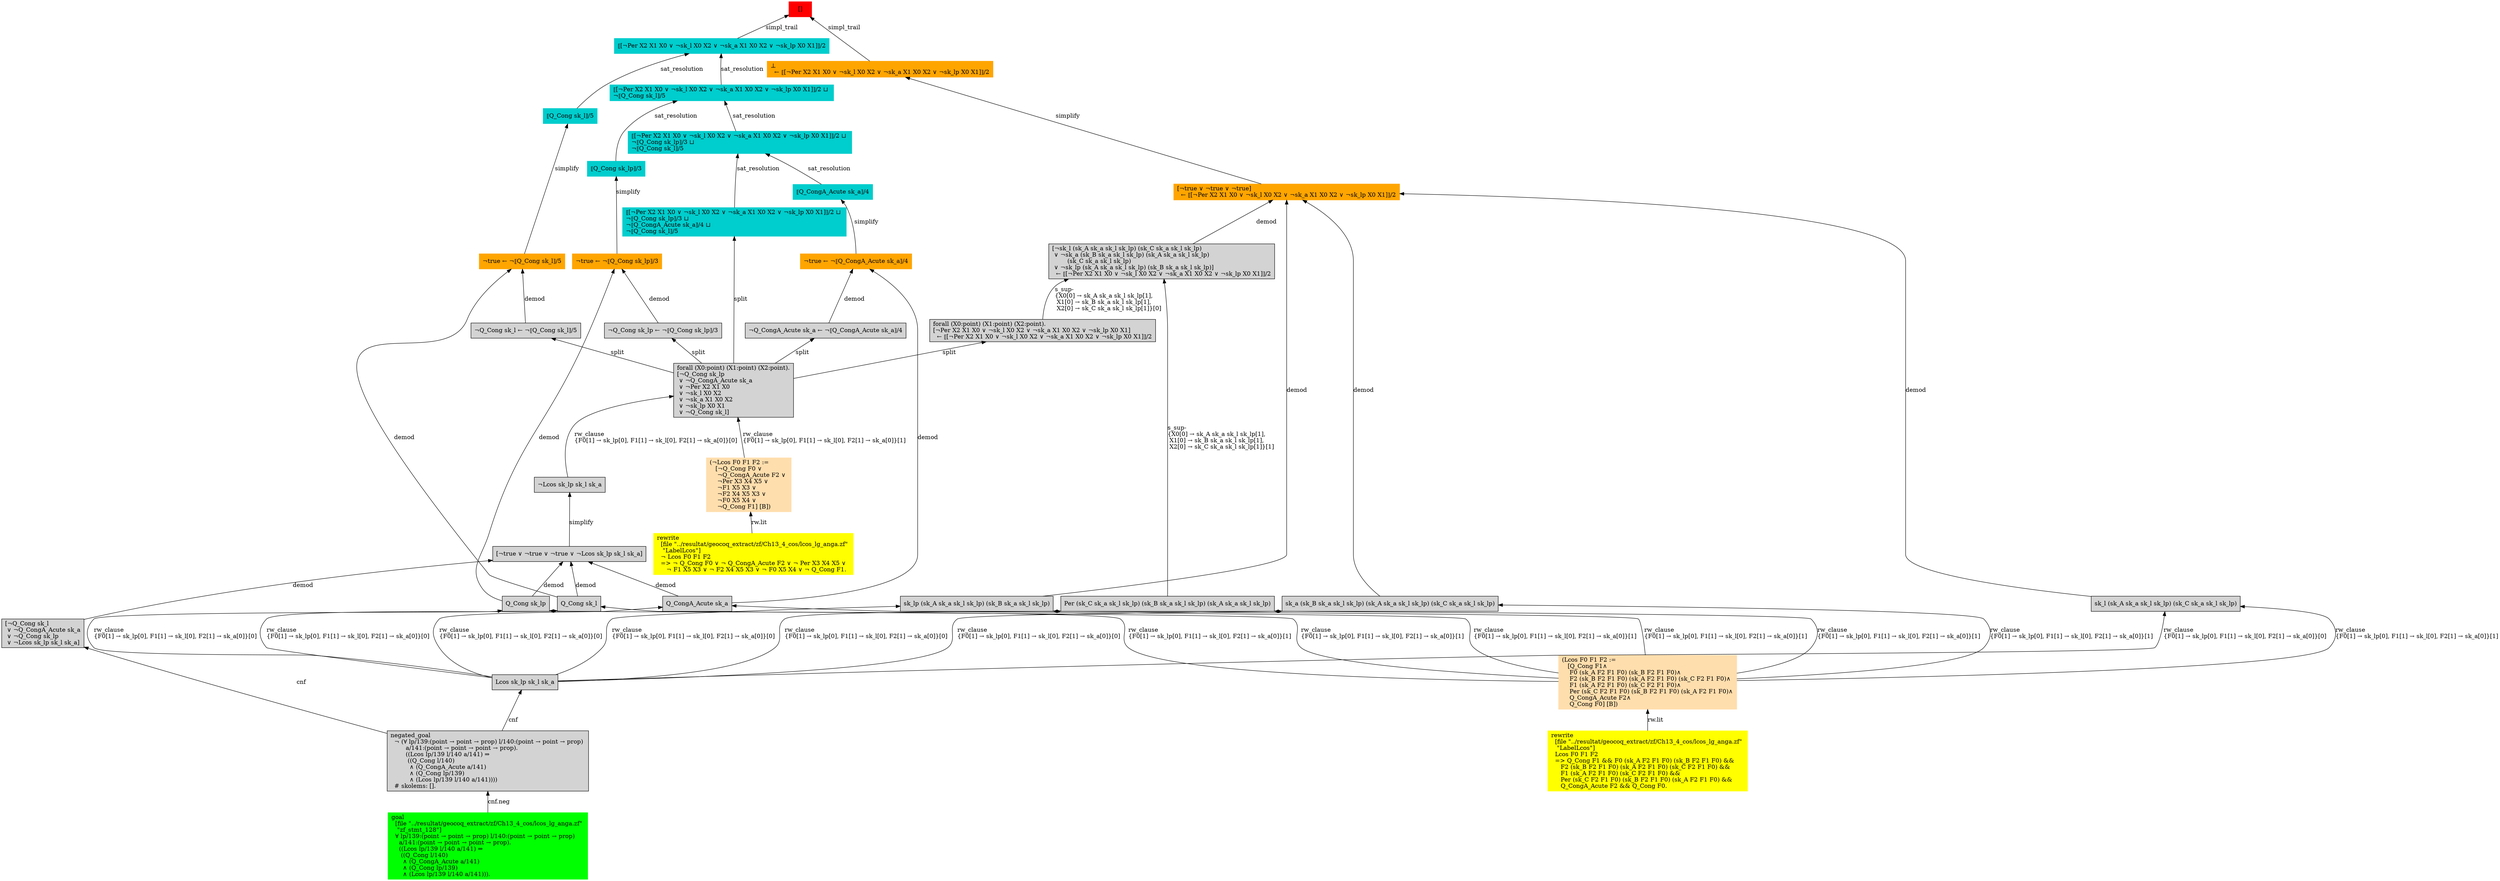 digraph "unsat_graph" {
  vertex_0 [color=red, label="[]", shape=box, style=filled];
  vertex_0 -> vertex_1 [label="simpl_trail", dir="back"];
  vertex_1 [color=cyan3, shape=box, label="⟦[¬Per X2 X1 X0 ∨ ¬sk_l X0 X2 ∨ ¬sk_a X1 X0 X2 ∨ ¬sk_lp X0 X1]⟧/2\l", style=filled];
  vertex_1 -> vertex_2 [label="sat_resolution", dir="back"];
  vertex_2 [color=cyan3, shape=box, label="⟦Q_Cong sk_l⟧/5\l", style=filled];
  vertex_2 -> vertex_3 [label="simplify", dir="back"];
  vertex_3 [color=orange, shape=box, label="¬true ← ¬⟦Q_Cong sk_l⟧/5\l", style=filled];
  vertex_3 -> vertex_4 [label="demod", dir="back"];
  vertex_4 [shape=box, label="Q_Cong sk_l\l", style=filled];
  vertex_4 -> vertex_5 [label="rw_clause\l\{F0[1] → sk_lp[0], F1[1] → sk_l[0], F2[1] → sk_a[0]\}[1]\l", dir="back"];
  vertex_5 [color=navajowhite, shape=box, label="(Lcos F0 F1 F2 :=\l   [Q_Cong F1∧\l    F0 (sk_A F2 F1 F0) (sk_B F2 F1 F0)∧\l    F2 (sk_B F2 F1 F0) (sk_A F2 F1 F0) (sk_C F2 F1 F0)∧\l    F1 (sk_A F2 F1 F0) (sk_C F2 F1 F0)∧\l    Per (sk_C F2 F1 F0) (sk_B F2 F1 F0) (sk_A F2 F1 F0)∧\l    Q_CongA_Acute F2∧\l    Q_Cong F0] [B])\l", style=filled];
  vertex_5 -> vertex_6 [label="rw.lit", dir="back"];
  vertex_6 [color=yellow, shape=box, label="rewrite\l  [file \"../resultat/geocoq_extract/zf/Ch13_4_cos/lcos_lg_anga.zf\" \l   \"LabelLcos\"]\l  Lcos F0 F1 F2\l  =\> Q_Cong F1 && F0 (sk_A F2 F1 F0) (sk_B F2 F1 F0) && \l     F2 (sk_B F2 F1 F0) (sk_A F2 F1 F0) (sk_C F2 F1 F0) && \l     F1 (sk_A F2 F1 F0) (sk_C F2 F1 F0) && \l     Per (sk_C F2 F1 F0) (sk_B F2 F1 F0) (sk_A F2 F1 F0) && \l     Q_CongA_Acute F2 && Q_Cong F0.\l", style=filled];
  vertex_4 -> vertex_7 [label="rw_clause\l\{F0[1] → sk_lp[0], F1[1] → sk_l[0], F2[1] → sk_a[0]\}[0]\l", dir="back"];
  vertex_7 [shape=box, label="Lcos sk_lp sk_l sk_a\l", style=filled];
  vertex_7 -> vertex_8 [label="cnf", dir="back"];
  vertex_8 [shape=box, label="negated_goal\l  ¬ (∀ lp/139:(point → point → prop) l/140:(point → point → prop) \l        a/141:(point → point → point → prop).\l        ((Lcos lp/139 l/140 a/141) ⇒\l         ((Q_Cong l/140)\l          ∧ (Q_CongA_Acute a/141)\l          ∧ (Q_Cong lp/139)\l          ∧ (Lcos lp/139 l/140 a/141))))\l  # skolems: [].\l", style=filled];
  vertex_8 -> vertex_9 [label="cnf.neg", dir="back"];
  vertex_9 [color=green, shape=box, label="goal\l  [file \"../resultat/geocoq_extract/zf/Ch13_4_cos/lcos_lg_anga.zf\" \l   \"zf_stmt_128\"]\l  ∀ lp/139:(point → point → prop) l/140:(point → point → prop) \l    a/141:(point → point → point → prop).\l    ((Lcos lp/139 l/140 a/141) ⇒\l     ((Q_Cong l/140)\l      ∧ (Q_CongA_Acute a/141)\l      ∧ (Q_Cong lp/139)\l      ∧ (Lcos lp/139 l/140 a/141))).\l", style=filled];
  vertex_3 -> vertex_10 [label="demod", dir="back"];
  vertex_10 [shape=box, label="¬Q_Cong sk_l ← ¬⟦Q_Cong sk_l⟧/5\l", style=filled];
  vertex_10 -> vertex_11 [label="split", dir="back"];
  vertex_11 [shape=box, label="forall (X0:point) (X1:point) (X2:point).\l[¬Q_Cong sk_lp\l ∨ ¬Q_CongA_Acute sk_a\l ∨ ¬Per X2 X1 X0\l ∨ ¬sk_l X0 X2\l ∨ ¬sk_a X1 X0 X2\l ∨ ¬sk_lp X0 X1\l ∨ ¬Q_Cong sk_l]\l", style=filled];
  vertex_11 -> vertex_12 [label="rw_clause\l\{F0[1] → sk_lp[0], F1[1] → sk_l[0], F2[1] → sk_a[0]\}[1]\l", dir="back"];
  vertex_12 [color=navajowhite, shape=box, label="(¬Lcos F0 F1 F2 :=\l   [¬Q_Cong F0 ∨ \l    ¬Q_CongA_Acute F2 ∨ \l    ¬Per X3 X4 X5 ∨ \l    ¬F1 X5 X3 ∨ \l    ¬F2 X4 X5 X3 ∨ \l    ¬F0 X5 X4 ∨ \l    ¬Q_Cong F1] [B])\l", style=filled];
  vertex_12 -> vertex_13 [label="rw.lit", dir="back"];
  vertex_13 [color=yellow, shape=box, label="rewrite\l  [file \"../resultat/geocoq_extract/zf/Ch13_4_cos/lcos_lg_anga.zf\" \l   \"LabelLcos\"]\l  ¬ Lcos F0 F1 F2\l  =\> ¬ Q_Cong F0 ∨ ¬ Q_CongA_Acute F2 ∨ ¬ Per X3 X4 X5 ∨ \l     ¬ F1 X5 X3 ∨ ¬ F2 X4 X5 X3 ∨ ¬ F0 X5 X4 ∨ ¬ Q_Cong F1.\l", style=filled];
  vertex_11 -> vertex_14 [label="rw_clause\l\{F0[1] → sk_lp[0], F1[1] → sk_l[0], F2[1] → sk_a[0]\}[0]\l", dir="back"];
  vertex_14 [shape=box, label="¬Lcos sk_lp sk_l sk_a\l", style=filled];
  vertex_14 -> vertex_15 [label="simplify", dir="back"];
  vertex_15 [shape=box, label="[¬true ∨ ¬true ∨ ¬true ∨ ¬Lcos sk_lp sk_l sk_a]\l", style=filled];
  vertex_15 -> vertex_16 [label="demod", dir="back"];
  vertex_16 [shape=box, label="Q_Cong sk_lp\l", style=filled];
  vertex_16 -> vertex_5 [label="rw_clause\l\{F0[1] → sk_lp[0], F1[1] → sk_l[0], F2[1] → sk_a[0]\}[1]\l", dir="back"];
  vertex_16 -> vertex_7 [label="rw_clause\l\{F0[1] → sk_lp[0], F1[1] → sk_l[0], F2[1] → sk_a[0]\}[0]\l", dir="back"];
  vertex_15 -> vertex_17 [label="demod", dir="back"];
  vertex_17 [shape=box, label="Q_CongA_Acute sk_a\l", style=filled];
  vertex_17 -> vertex_5 [label="rw_clause\l\{F0[1] → sk_lp[0], F1[1] → sk_l[0], F2[1] → sk_a[0]\}[1]\l", dir="back"];
  vertex_17 -> vertex_7 [label="rw_clause\l\{F0[1] → sk_lp[0], F1[1] → sk_l[0], F2[1] → sk_a[0]\}[0]\l", dir="back"];
  vertex_15 -> vertex_4 [label="demod", dir="back"];
  vertex_15 -> vertex_18 [label="demod", dir="back"];
  vertex_18 [shape=box, label="[¬Q_Cong sk_l\l ∨ ¬Q_CongA_Acute sk_a\l ∨ ¬Q_Cong sk_lp\l ∨ ¬Lcos sk_lp sk_l sk_a]\l", style=filled];
  vertex_18 -> vertex_8 [label="cnf", dir="back"];
  vertex_1 -> vertex_19 [label="sat_resolution", dir="back"];
  vertex_19 [color=cyan3, shape=box, label="⟦[¬Per X2 X1 X0 ∨ ¬sk_l X0 X2 ∨ ¬sk_a X1 X0 X2 ∨ ¬sk_lp X0 X1]⟧/2 ⊔ \l¬⟦Q_Cong sk_l⟧/5\l", style=filled];
  vertex_19 -> vertex_20 [label="sat_resolution", dir="back"];
  vertex_20 [color=cyan3, shape=box, label="⟦Q_Cong sk_lp⟧/3\l", style=filled];
  vertex_20 -> vertex_21 [label="simplify", dir="back"];
  vertex_21 [color=orange, shape=box, label="¬true ← ¬⟦Q_Cong sk_lp⟧/3\l", style=filled];
  vertex_21 -> vertex_16 [label="demod", dir="back"];
  vertex_21 -> vertex_22 [label="demod", dir="back"];
  vertex_22 [shape=box, label="¬Q_Cong sk_lp ← ¬⟦Q_Cong sk_lp⟧/3\l", style=filled];
  vertex_22 -> vertex_11 [label="split", dir="back"];
  vertex_19 -> vertex_23 [label="sat_resolution", dir="back"];
  vertex_23 [color=cyan3, shape=box, label="⟦[¬Per X2 X1 X0 ∨ ¬sk_l X0 X2 ∨ ¬sk_a X1 X0 X2 ∨ ¬sk_lp X0 X1]⟧/2 ⊔ \l¬⟦Q_Cong sk_lp⟧/3 ⊔ \l¬⟦Q_Cong sk_l⟧/5\l", style=filled];
  vertex_23 -> vertex_24 [label="sat_resolution", dir="back"];
  vertex_24 [color=cyan3, shape=box, label="⟦Q_CongA_Acute sk_a⟧/4\l", style=filled];
  vertex_24 -> vertex_25 [label="simplify", dir="back"];
  vertex_25 [color=orange, shape=box, label="¬true ← ¬⟦Q_CongA_Acute sk_a⟧/4\l", style=filled];
  vertex_25 -> vertex_17 [label="demod", dir="back"];
  vertex_25 -> vertex_26 [label="demod", dir="back"];
  vertex_26 [shape=box, label="¬Q_CongA_Acute sk_a ← ¬⟦Q_CongA_Acute sk_a⟧/4\l", style=filled];
  vertex_26 -> vertex_11 [label="split", dir="back"];
  vertex_23 -> vertex_27 [label="sat_resolution", dir="back"];
  vertex_27 [color=cyan3, shape=box, label="⟦[¬Per X2 X1 X0 ∨ ¬sk_l X0 X2 ∨ ¬sk_a X1 X0 X2 ∨ ¬sk_lp X0 X1]⟧/2 ⊔ \l¬⟦Q_Cong sk_lp⟧/3 ⊔ \l¬⟦Q_CongA_Acute sk_a⟧/4 ⊔ \l¬⟦Q_Cong sk_l⟧/5\l", style=filled];
  vertex_27 -> vertex_11 [label="split", dir="back"];
  vertex_0 -> vertex_28 [label="simpl_trail", dir="back"];
  vertex_28 [color=orange, shape=box, label="⊥\l  ← ⟦[¬Per X2 X1 X0 ∨ ¬sk_l X0 X2 ∨ ¬sk_a X1 X0 X2 ∨ ¬sk_lp X0 X1]⟧/2\l", style=filled];
  vertex_28 -> vertex_29 [label="simplify", dir="back"];
  vertex_29 [color=orange, shape=box, label="[¬true ∨ ¬true ∨ ¬true]\l  ← ⟦[¬Per X2 X1 X0 ∨ ¬sk_l X0 X2 ∨ ¬sk_a X1 X0 X2 ∨ ¬sk_lp X0 X1]⟧/2\l", style=filled];
  vertex_29 -> vertex_30 [label="demod", dir="back"];
  vertex_30 [shape=box, label="sk_lp (sk_A sk_a sk_l sk_lp) (sk_B sk_a sk_l sk_lp)\l", style=filled];
  vertex_30 -> vertex_5 [label="rw_clause\l\{F0[1] → sk_lp[0], F1[1] → sk_l[0], F2[1] → sk_a[0]\}[1]\l", dir="back"];
  vertex_30 -> vertex_7 [label="rw_clause\l\{F0[1] → sk_lp[0], F1[1] → sk_l[0], F2[1] → sk_a[0]\}[0]\l", dir="back"];
  vertex_29 -> vertex_31 [label="demod", dir="back"];
  vertex_31 [shape=box, label="sk_a (sk_B sk_a sk_l sk_lp) (sk_A sk_a sk_l sk_lp) (sk_C sk_a sk_l sk_lp)\l", style=filled];
  vertex_31 -> vertex_5 [label="rw_clause\l\{F0[1] → sk_lp[0], F1[1] → sk_l[0], F2[1] → sk_a[0]\}[1]\l", dir="back"];
  vertex_31 -> vertex_7 [label="rw_clause\l\{F0[1] → sk_lp[0], F1[1] → sk_l[0], F2[1] → sk_a[0]\}[0]\l", dir="back"];
  vertex_29 -> vertex_32 [label="demod", dir="back"];
  vertex_32 [shape=box, label="sk_l (sk_A sk_a sk_l sk_lp) (sk_C sk_a sk_l sk_lp)\l", style=filled];
  vertex_32 -> vertex_5 [label="rw_clause\l\{F0[1] → sk_lp[0], F1[1] → sk_l[0], F2[1] → sk_a[0]\}[1]\l", dir="back"];
  vertex_32 -> vertex_7 [label="rw_clause\l\{F0[1] → sk_lp[0], F1[1] → sk_l[0], F2[1] → sk_a[0]\}[0]\l", dir="back"];
  vertex_29 -> vertex_33 [label="demod", dir="back"];
  vertex_33 [shape=box, label="[¬sk_l (sk_A sk_a sk_l sk_lp) (sk_C sk_a sk_l sk_lp)\l ∨ ¬sk_a (sk_B sk_a sk_l sk_lp) (sk_A sk_a sk_l sk_lp) \l        (sk_C sk_a sk_l sk_lp)\l ∨ ¬sk_lp (sk_A sk_a sk_l sk_lp) (sk_B sk_a sk_l sk_lp)]\l  ← ⟦[¬Per X2 X1 X0 ∨ ¬sk_l X0 X2 ∨ ¬sk_a X1 X0 X2 ∨ ¬sk_lp X0 X1]⟧/2\l", style=filled];
  vertex_33 -> vertex_34 [label="s_sup-\l\{X0[0] → sk_A sk_a sk_l sk_lp[1], \l X1[0] → sk_B sk_a sk_l sk_lp[1], \l X2[0] → sk_C sk_a sk_l sk_lp[1]\}[0]\l", dir="back"];
  vertex_34 [shape=box, label="forall (X0:point) (X1:point) (X2:point).\l[¬Per X2 X1 X0 ∨ ¬sk_l X0 X2 ∨ ¬sk_a X1 X0 X2 ∨ ¬sk_lp X0 X1]\l  ← ⟦[¬Per X2 X1 X0 ∨ ¬sk_l X0 X2 ∨ ¬sk_a X1 X0 X2 ∨ ¬sk_lp X0 X1]⟧/2\l", style=filled];
  vertex_34 -> vertex_11 [label="split", dir="back"];
  vertex_33 -> vertex_35 [label="s_sup-\l\{X0[0] → sk_A sk_a sk_l sk_lp[1], \l X1[0] → sk_B sk_a sk_l sk_lp[1], \l X2[0] → sk_C sk_a sk_l sk_lp[1]\}[1]\l", dir="back"];
  vertex_35 [shape=box, label="Per (sk_C sk_a sk_l sk_lp) (sk_B sk_a sk_l sk_lp) (sk_A sk_a sk_l sk_lp)\l", style=filled];
  vertex_35 -> vertex_5 [label="rw_clause\l\{F0[1] → sk_lp[0], F1[1] → sk_l[0], F2[1] → sk_a[0]\}[1]\l", dir="back"];
  vertex_35 -> vertex_7 [label="rw_clause\l\{F0[1] → sk_lp[0], F1[1] → sk_l[0], F2[1] → sk_a[0]\}[0]\l", dir="back"];
  }


